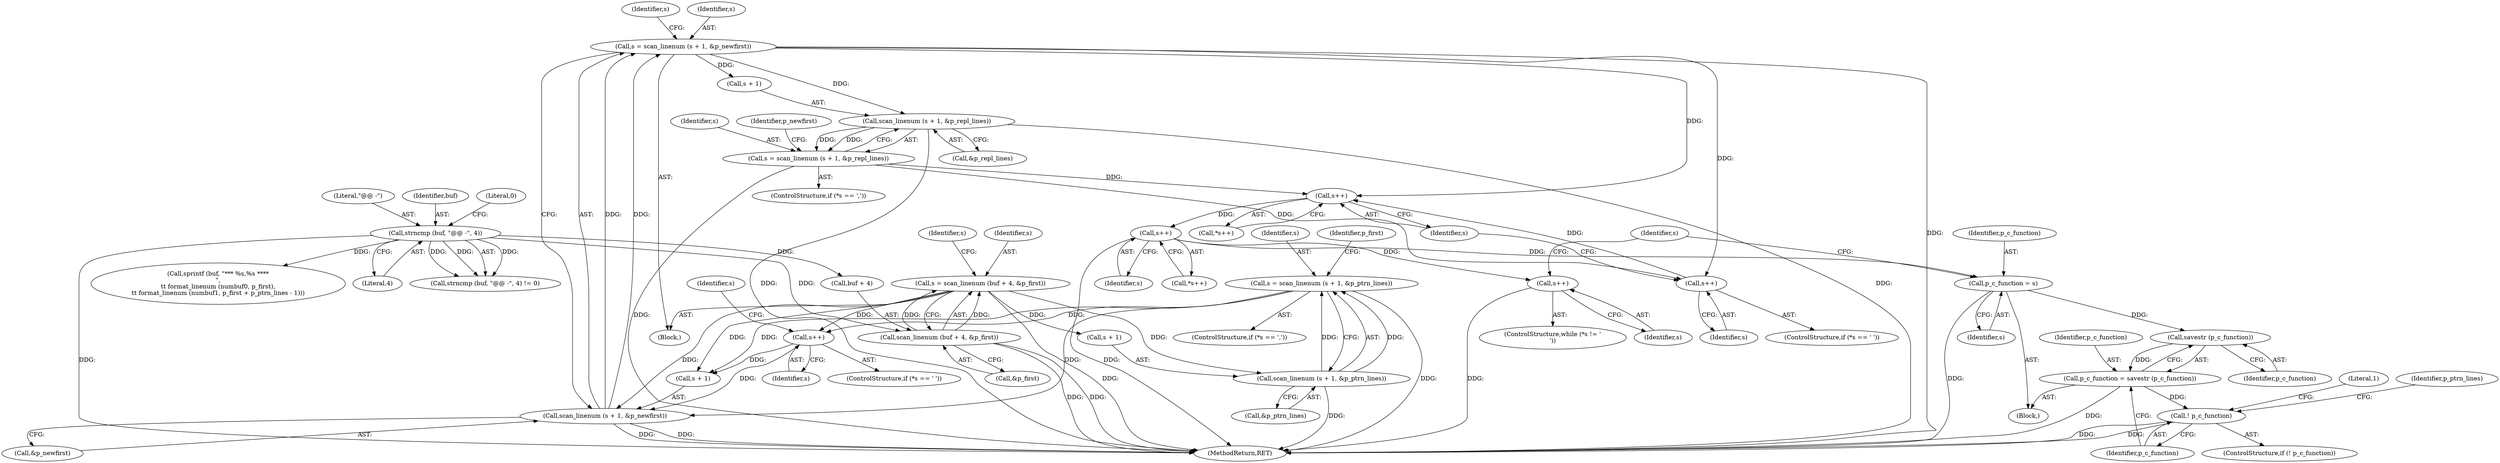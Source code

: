 digraph "0_savannah_0c08d7a902c6fdd49b704623a12d8d672ef18944@pointer" {
"1001680" [label="(Call,s++)"];
"1001638" [label="(Call,s = scan_linenum (s + 1, &p_newfirst))"];
"1001640" [label="(Call,scan_linenum (s + 1, &p_newfirst))"];
"1001630" [label="(Call,s++)"];
"1001606" [label="(Call,s = scan_linenum (s + 1, &p_ptrn_lines))"];
"1001608" [label="(Call,scan_linenum (s + 1, &p_ptrn_lines))"];
"1001593" [label="(Call,s = scan_linenum (buf + 4, &p_first))"];
"1001595" [label="(Call,scan_linenum (buf + 4, &p_first))"];
"1001573" [label="(Call,strncmp (buf, \"@@ -\", 4))"];
"1001651" [label="(Call,s = scan_linenum (s + 1, &p_repl_lines))"];
"1001653" [label="(Call,scan_linenum (s + 1, &p_repl_lines))"];
"1001675" [label="(Call,s++)"];
"1001688" [label="(Call,s++)"];
"1001696" [label="(Call,p_c_function = s)"];
"1001712" [label="(Call,savestr (p_c_function))"];
"1001710" [label="(Call,p_c_function = savestr (p_c_function))"];
"1001715" [label="(Call,! p_c_function)"];
"1001704" [label="(Call,s++)"];
"1001545" [label="(Block,)"];
"1001710" [label="(Call,p_c_function = savestr (p_c_function))"];
"1001688" [label="(Call,s++)"];
"1001607" [label="(Identifier,s)"];
"1001651" [label="(Call,s = scan_linenum (s + 1, &p_repl_lines))"];
"1001713" [label="(Identifier,p_c_function)"];
"1001576" [label="(Literal,4)"];
"1001714" [label="(ControlStructure,if (! p_c_function))"];
"1001612" [label="(Call,&p_ptrn_lines)"];
"1001704" [label="(Call,s++)"];
"1002772" [label="(MethodReturn,RET)"];
"1001665" [label="(Identifier,p_newfirst)"];
"1001640" [label="(Call,scan_linenum (s + 1, &p_newfirst))"];
"1001604" [label="(Identifier,s)"];
"1001654" [label="(Call,s + 1)"];
"1001630" [label="(Call,s++)"];
"1001574" [label="(Identifier,buf)"];
"1001631" [label="(Identifier,s)"];
"1001711" [label="(Identifier,p_c_function)"];
"1001698" [label="(Identifier,s)"];
"1001596" [label="(Call,buf + 4)"];
"1001702" [label="(Identifier,s)"];
"1001675" [label="(Call,s++)"];
"1001653" [label="(Call,scan_linenum (s + 1, &p_repl_lines))"];
"1001719" [label="(Literal,1)"];
"1001620" [label="(Identifier,p_first)"];
"1001599" [label="(Call,&p_first)"];
"1001696" [label="(Call,p_c_function = s)"];
"1001595" [label="(Call,scan_linenum (buf + 4, &p_first))"];
"1001676" [label="(Identifier,s)"];
"1001608" [label="(Call,scan_linenum (s + 1, &p_ptrn_lines))"];
"1001699" [label="(ControlStructure,while (*s != '\n'))"];
"1001715" [label="(Call,! p_c_function)"];
"1001573" [label="(Call,strncmp (buf, \"@@ -\", 4))"];
"1001646" [label="(ControlStructure,if (*s == ','))"];
"1001601" [label="(ControlStructure,if (*s == ','))"];
"1001689" [label="(Identifier,s)"];
"1001679" [label="(Call,*s++)"];
"1001680" [label="(Call,s++)"];
"1001609" [label="(Call,s + 1)"];
"1001572" [label="(Call,strncmp (buf, \"@@ -\", 4) != 0)"];
"1001649" [label="(Identifier,s)"];
"1001681" [label="(Identifier,s)"];
"1001638" [label="(Call,s = scan_linenum (s + 1, &p_newfirst))"];
"1001722" [label="(Identifier,p_ptrn_lines)"];
"1001606" [label="(Call,s = scan_linenum (s + 1, &p_ptrn_lines))"];
"1001697" [label="(Identifier,p_c_function)"];
"1001577" [label="(Literal,0)"];
"1001687" [label="(Call,*s++)"];
"1001695" [label="(Block,)"];
"1001635" [label="(Identifier,s)"];
"1001652" [label="(Identifier,s)"];
"1001593" [label="(Call,s = scan_linenum (buf + 4, &p_first))"];
"1001705" [label="(Identifier,s)"];
"1001594" [label="(Identifier,s)"];
"1001657" [label="(Call,&p_repl_lines)"];
"1001712" [label="(Call,savestr (p_c_function))"];
"1001641" [label="(Call,s + 1)"];
"1001639" [label="(Identifier,s)"];
"1001716" [label="(Identifier,p_c_function)"];
"1001644" [label="(Call,&p_newfirst)"];
"1001771" [label="(Call,sprintf (buf, \"*** %s,%s ****\n\",\n\t\t format_linenum (numbuf0, p_first),\n\t\t format_linenum (numbuf1, p_first + p_ptrn_lines - 1)))"];
"1001575" [label="(Literal,\"@@ -\")"];
"1001670" [label="(ControlStructure,if (*s == ' '))"];
"1001625" [label="(ControlStructure,if (*s == ' '))"];
"1001680" -> "1001679"  [label="AST: "];
"1001680" -> "1001681"  [label="CFG: "];
"1001681" -> "1001680"  [label="AST: "];
"1001679" -> "1001680"  [label="CFG: "];
"1001638" -> "1001680"  [label="DDG: "];
"1001651" -> "1001680"  [label="DDG: "];
"1001675" -> "1001680"  [label="DDG: "];
"1001680" -> "1001688"  [label="DDG: "];
"1001638" -> "1001545"  [label="AST: "];
"1001638" -> "1001640"  [label="CFG: "];
"1001639" -> "1001638"  [label="AST: "];
"1001640" -> "1001638"  [label="AST: "];
"1001649" -> "1001638"  [label="CFG: "];
"1001638" -> "1002772"  [label="DDG: "];
"1001640" -> "1001638"  [label="DDG: "];
"1001640" -> "1001638"  [label="DDG: "];
"1001638" -> "1001653"  [label="DDG: "];
"1001638" -> "1001654"  [label="DDG: "];
"1001638" -> "1001675"  [label="DDG: "];
"1001640" -> "1001644"  [label="CFG: "];
"1001641" -> "1001640"  [label="AST: "];
"1001644" -> "1001640"  [label="AST: "];
"1001640" -> "1002772"  [label="DDG: "];
"1001640" -> "1002772"  [label="DDG: "];
"1001630" -> "1001640"  [label="DDG: "];
"1001606" -> "1001640"  [label="DDG: "];
"1001593" -> "1001640"  [label="DDG: "];
"1001630" -> "1001625"  [label="AST: "];
"1001630" -> "1001631"  [label="CFG: "];
"1001631" -> "1001630"  [label="AST: "];
"1001635" -> "1001630"  [label="CFG: "];
"1001606" -> "1001630"  [label="DDG: "];
"1001593" -> "1001630"  [label="DDG: "];
"1001630" -> "1001641"  [label="DDG: "];
"1001606" -> "1001601"  [label="AST: "];
"1001606" -> "1001608"  [label="CFG: "];
"1001607" -> "1001606"  [label="AST: "];
"1001608" -> "1001606"  [label="AST: "];
"1001620" -> "1001606"  [label="CFG: "];
"1001606" -> "1002772"  [label="DDG: "];
"1001608" -> "1001606"  [label="DDG: "];
"1001608" -> "1001606"  [label="DDG: "];
"1001606" -> "1001641"  [label="DDG: "];
"1001608" -> "1001612"  [label="CFG: "];
"1001609" -> "1001608"  [label="AST: "];
"1001612" -> "1001608"  [label="AST: "];
"1001608" -> "1002772"  [label="DDG: "];
"1001593" -> "1001608"  [label="DDG: "];
"1001593" -> "1001545"  [label="AST: "];
"1001593" -> "1001595"  [label="CFG: "];
"1001594" -> "1001593"  [label="AST: "];
"1001595" -> "1001593"  [label="AST: "];
"1001604" -> "1001593"  [label="CFG: "];
"1001593" -> "1002772"  [label="DDG: "];
"1001595" -> "1001593"  [label="DDG: "];
"1001595" -> "1001593"  [label="DDG: "];
"1001593" -> "1001609"  [label="DDG: "];
"1001593" -> "1001641"  [label="DDG: "];
"1001595" -> "1001599"  [label="CFG: "];
"1001596" -> "1001595"  [label="AST: "];
"1001599" -> "1001595"  [label="AST: "];
"1001595" -> "1002772"  [label="DDG: "];
"1001595" -> "1002772"  [label="DDG: "];
"1001573" -> "1001595"  [label="DDG: "];
"1001573" -> "1001572"  [label="AST: "];
"1001573" -> "1001576"  [label="CFG: "];
"1001574" -> "1001573"  [label="AST: "];
"1001575" -> "1001573"  [label="AST: "];
"1001576" -> "1001573"  [label="AST: "];
"1001577" -> "1001573"  [label="CFG: "];
"1001573" -> "1002772"  [label="DDG: "];
"1001573" -> "1001572"  [label="DDG: "];
"1001573" -> "1001572"  [label="DDG: "];
"1001573" -> "1001572"  [label="DDG: "];
"1001573" -> "1001596"  [label="DDG: "];
"1001573" -> "1001771"  [label="DDG: "];
"1001651" -> "1001646"  [label="AST: "];
"1001651" -> "1001653"  [label="CFG: "];
"1001652" -> "1001651"  [label="AST: "];
"1001653" -> "1001651"  [label="AST: "];
"1001665" -> "1001651"  [label="CFG: "];
"1001651" -> "1002772"  [label="DDG: "];
"1001653" -> "1001651"  [label="DDG: "];
"1001653" -> "1001651"  [label="DDG: "];
"1001651" -> "1001675"  [label="DDG: "];
"1001653" -> "1001657"  [label="CFG: "];
"1001654" -> "1001653"  [label="AST: "];
"1001657" -> "1001653"  [label="AST: "];
"1001653" -> "1002772"  [label="DDG: "];
"1001653" -> "1002772"  [label="DDG: "];
"1001675" -> "1001670"  [label="AST: "];
"1001675" -> "1001676"  [label="CFG: "];
"1001676" -> "1001675"  [label="AST: "];
"1001681" -> "1001675"  [label="CFG: "];
"1001688" -> "1001687"  [label="AST: "];
"1001688" -> "1001689"  [label="CFG: "];
"1001689" -> "1001688"  [label="AST: "];
"1001687" -> "1001688"  [label="CFG: "];
"1001688" -> "1002772"  [label="DDG: "];
"1001688" -> "1001696"  [label="DDG: "];
"1001688" -> "1001704"  [label="DDG: "];
"1001696" -> "1001695"  [label="AST: "];
"1001696" -> "1001698"  [label="CFG: "];
"1001697" -> "1001696"  [label="AST: "];
"1001698" -> "1001696"  [label="AST: "];
"1001702" -> "1001696"  [label="CFG: "];
"1001696" -> "1002772"  [label="DDG: "];
"1001696" -> "1001712"  [label="DDG: "];
"1001712" -> "1001710"  [label="AST: "];
"1001712" -> "1001713"  [label="CFG: "];
"1001713" -> "1001712"  [label="AST: "];
"1001710" -> "1001712"  [label="CFG: "];
"1001712" -> "1001710"  [label="DDG: "];
"1001710" -> "1001695"  [label="AST: "];
"1001711" -> "1001710"  [label="AST: "];
"1001716" -> "1001710"  [label="CFG: "];
"1001710" -> "1002772"  [label="DDG: "];
"1001710" -> "1001715"  [label="DDG: "];
"1001715" -> "1001714"  [label="AST: "];
"1001715" -> "1001716"  [label="CFG: "];
"1001716" -> "1001715"  [label="AST: "];
"1001719" -> "1001715"  [label="CFG: "];
"1001722" -> "1001715"  [label="CFG: "];
"1001715" -> "1002772"  [label="DDG: "];
"1001715" -> "1002772"  [label="DDG: "];
"1001704" -> "1001699"  [label="AST: "];
"1001704" -> "1001705"  [label="CFG: "];
"1001705" -> "1001704"  [label="AST: "];
"1001702" -> "1001704"  [label="CFG: "];
"1001704" -> "1002772"  [label="DDG: "];
}

